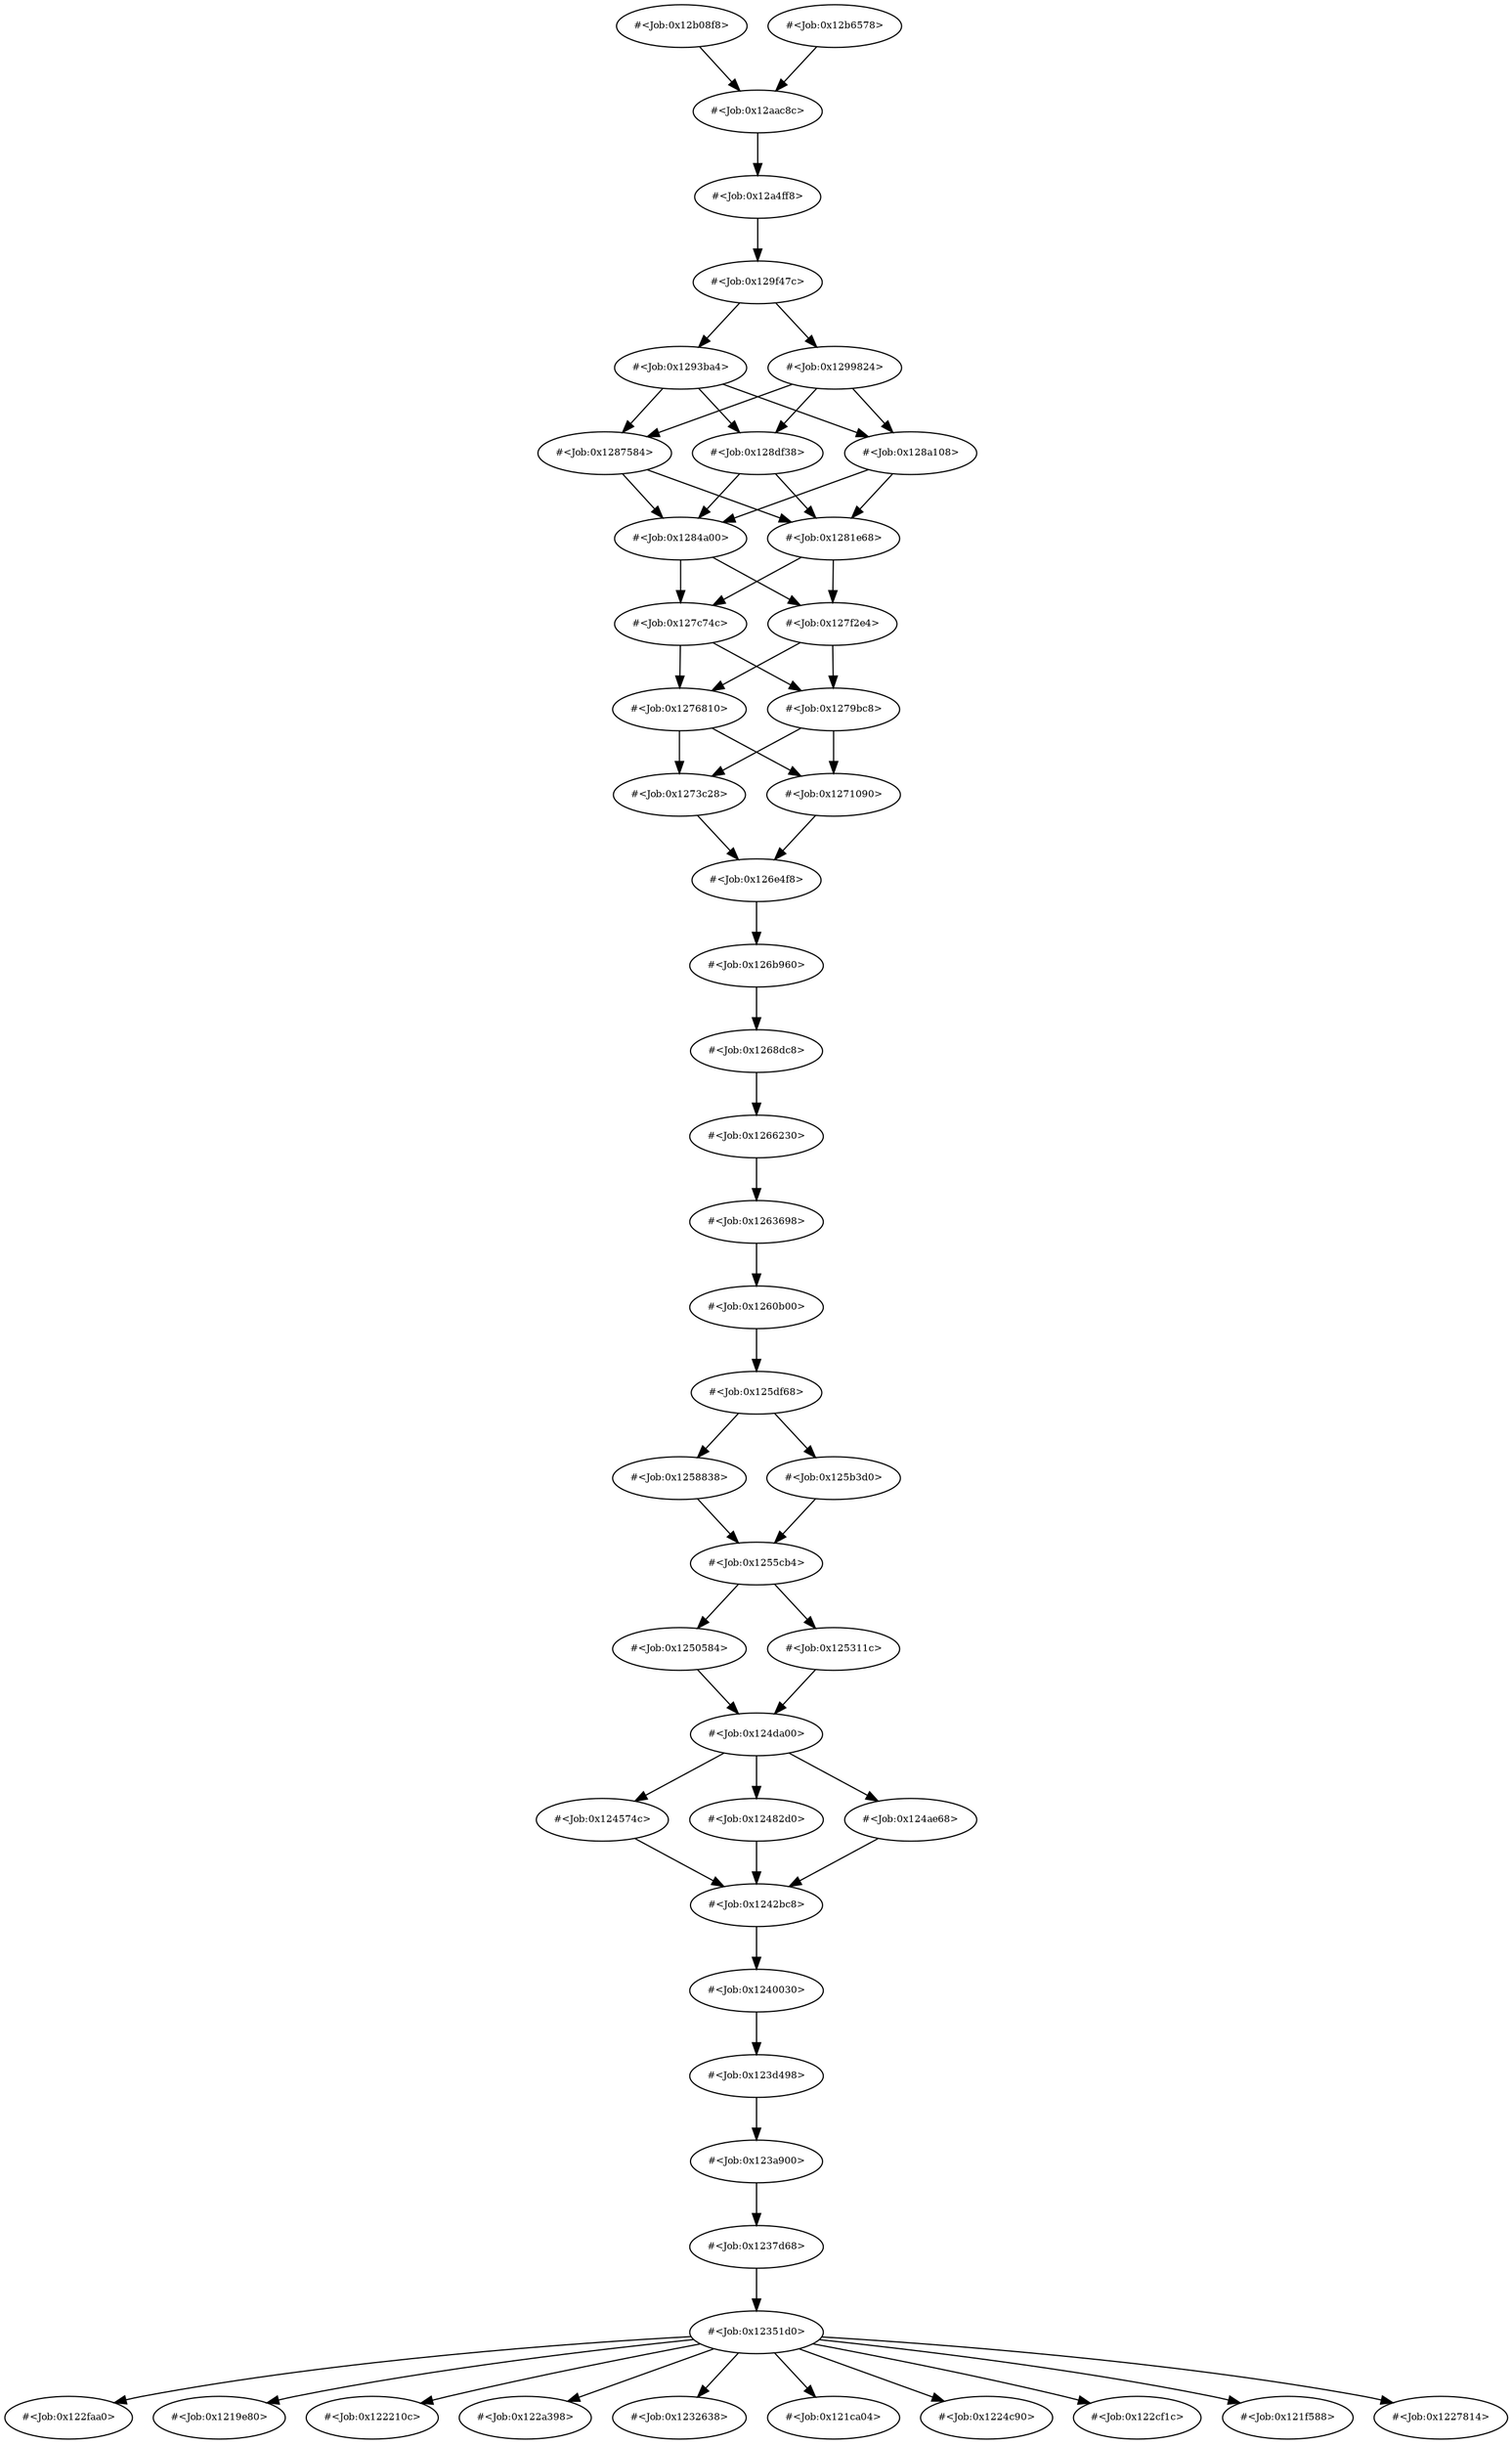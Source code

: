digraph RGL__DirectedAdjacencyGraph {
    "#<Job:0x122faa0>" [
        fontsize = 8,
        label = "#<Job:0x122faa0>"
    ]

    "#<Job:0x125df68>" [
        fontsize = 8,
        label = "#<Job:0x125df68>"
    ]

    "#<Job:0x1293ba4>" [
        fontsize = 8,
        label = "#<Job:0x1293ba4>"
    ]

    "#<Job:0x1219e80>" [
        fontsize = 8,
        label = "#<Job:0x1219e80>"
    ]

    "#<Job:0x123a900>" [
        fontsize = 8,
        label = "#<Job:0x123a900>"
    ]

    "#<Job:0x1255cb4>" [
        fontsize = 8,
        label = "#<Job:0x1255cb4>"
    ]

    "#<Job:0x1268dc8>" [
        fontsize = 8,
        label = "#<Job:0x1268dc8>"
    ]

    "#<Job:0x1276810>" [
        fontsize = 8,
        label = "#<Job:0x1276810>"
    ]

    "#<Job:0x122210c>" [
        fontsize = 8,
        label = "#<Job:0x122210c>"
    ]

    "#<Job:0x124da00>" [
        fontsize = 8,
        label = "#<Job:0x124da00>"
    ]

    "#<Job:0x1273c28>" [
        fontsize = 8,
        label = "#<Job:0x1273c28>"
    ]

    "#<Job:0x1284a00>" [
        fontsize = 8,
        label = "#<Job:0x1284a00>"
    ]

    "#<Job:0x12b08f8>" [
        fontsize = 8,
        label = "#<Job:0x12b08f8>"
    ]

    "#<Job:0x122a398>" [
        fontsize = 8,
        label = "#<Job:0x122a398>"
    ]

    "#<Job:0x1232638>" [
        fontsize = 8,
        label = "#<Job:0x1232638>"
    ]

    "#<Job:0x124574c>" [
        fontsize = 8,
        label = "#<Job:0x124574c>"
    ]

    "#<Job:0x1260b00>" [
        fontsize = 8,
        label = "#<Job:0x1260b00>"
    ]

    "#<Job:0x127c74c>" [
        fontsize = 8,
        label = "#<Job:0x127c74c>"
    ]

    "#<Job:0x123d498>" [
        fontsize = 8,
        label = "#<Job:0x123d498>"
    ]

    "#<Job:0x126b960>" [
        fontsize = 8,
        label = "#<Job:0x126b960>"
    ]

    "#<Job:0x1299824>" [
        fontsize = 8,
        label = "#<Job:0x1299824>"
    ]

    "#<Job:0x121ca04>" [
        fontsize = 8,
        label = "#<Job:0x121ca04>"
    ]

    "#<Job:0x1258838>" [
        fontsize = 8,
        label = "#<Job:0x1258838>"
    ]

    "#<Job:0x12a4ff8>" [
        fontsize = 8,
        label = "#<Job:0x12a4ff8>"
    ]

    "#<Job:0x1224c90>" [
        fontsize = 8,
        label = "#<Job:0x1224c90>"
    ]

    "#<Job:0x12351d0>" [
        fontsize = 8,
        label = "#<Job:0x12351d0>"
    ]

    "#<Job:0x1250584>" [
        fontsize = 8,
        label = "#<Job:0x1250584>"
    ]

    "#<Job:0x1263698>" [
        fontsize = 8,
        label = "#<Job:0x1263698>"
    ]

    "#<Job:0x127f2e4>" [
        fontsize = 8,
        label = "#<Job:0x127f2e4>"
    ]

    "#<Job:0x1287584>" [
        fontsize = 8,
        label = "#<Job:0x1287584>"
    ]

    "#<Job:0x128df38>" [
        fontsize = 8,
        label = "#<Job:0x128df38>"
    ]

    "#<Job:0x12b6578>" [
        fontsize = 8,
        label = "#<Job:0x12b6578>"
    ]

    "#<Job:0x122cf1c>" [
        fontsize = 8,
        label = "#<Job:0x122cf1c>"
    ]

    "#<Job:0x1240030>" [
        fontsize = 8,
        label = "#<Job:0x1240030>"
    ]

    "#<Job:0x12482d0>" [
        fontsize = 8,
        label = "#<Job:0x12482d0>"
    ]

    "#<Job:0x126e4f8>" [
        fontsize = 8,
        label = "#<Job:0x126e4f8>"
    ]

    "#<Job:0x125b3d0>" [
        fontsize = 8,
        label = "#<Job:0x125b3d0>"
    ]

    "#<Job:0x12aac8c>" [
        fontsize = 8,
        label = "#<Job:0x12aac8c>"
    ]

    "#<Job:0x121f588>" [
        fontsize = 8,
        label = "#<Job:0x121f588>"
    ]

    "#<Job:0x1237d68>" [
        fontsize = 8,
        label = "#<Job:0x1237d68>"
    ]

    "#<Job:0x125311c>" [
        fontsize = 8,
        label = "#<Job:0x125311c>"
    ]

    "#<Job:0x1266230>" [
        fontsize = 8,
        label = "#<Job:0x1266230>"
    ]

    "#<Job:0x1227814>" [
        fontsize = 8,
        label = "#<Job:0x1227814>"
    ]

    "#<Job:0x1242bc8>" [
        fontsize = 8,
        label = "#<Job:0x1242bc8>"
    ]

    "#<Job:0x124ae68>" [
        fontsize = 8,
        label = "#<Job:0x124ae68>"
    ]

    "#<Job:0x1271090>" [
        fontsize = 8,
        label = "#<Job:0x1271090>"
    ]

    "#<Job:0x1279bc8>" [
        fontsize = 8,
        label = "#<Job:0x1279bc8>"
    ]

    "#<Job:0x1281e68>" [
        fontsize = 8,
        label = "#<Job:0x1281e68>"
    ]

    "#<Job:0x128a108>" [
        fontsize = 8,
        label = "#<Job:0x128a108>"
    ]

    "#<Job:0x129f47c>" [
        fontsize = 8,
        label = "#<Job:0x129f47c>"
    ]

    "#<Job:0x125df68>" -> "#<Job:0x1258838>" [
        fontsize = 8
    ]

    "#<Job:0x125df68>" -> "#<Job:0x125b3d0>" [
        fontsize = 8
    ]

    "#<Job:0x1293ba4>" -> "#<Job:0x1287584>" [
        fontsize = 8
    ]

    "#<Job:0x1293ba4>" -> "#<Job:0x128df38>" [
        fontsize = 8
    ]

    "#<Job:0x1293ba4>" -> "#<Job:0x128a108>" [
        fontsize = 8
    ]

    "#<Job:0x123a900>" -> "#<Job:0x1237d68>" [
        fontsize = 8
    ]

    "#<Job:0x1255cb4>" -> "#<Job:0x1250584>" [
        fontsize = 8
    ]

    "#<Job:0x1255cb4>" -> "#<Job:0x125311c>" [
        fontsize = 8
    ]

    "#<Job:0x1268dc8>" -> "#<Job:0x1266230>" [
        fontsize = 8
    ]

    "#<Job:0x1276810>" -> "#<Job:0x1273c28>" [
        fontsize = 8
    ]

    "#<Job:0x1276810>" -> "#<Job:0x1271090>" [
        fontsize = 8
    ]

    "#<Job:0x124da00>" -> "#<Job:0x124574c>" [
        fontsize = 8
    ]

    "#<Job:0x124da00>" -> "#<Job:0x12482d0>" [
        fontsize = 8
    ]

    "#<Job:0x124da00>" -> "#<Job:0x124ae68>" [
        fontsize = 8
    ]

    "#<Job:0x1273c28>" -> "#<Job:0x126e4f8>" [
        fontsize = 8
    ]

    "#<Job:0x1284a00>" -> "#<Job:0x127c74c>" [
        fontsize = 8
    ]

    "#<Job:0x1284a00>" -> "#<Job:0x127f2e4>" [
        fontsize = 8
    ]

    "#<Job:0x12b08f8>" -> "#<Job:0x12aac8c>" [
        fontsize = 8
    ]

    "#<Job:0x124574c>" -> "#<Job:0x1242bc8>" [
        fontsize = 8
    ]

    "#<Job:0x1260b00>" -> "#<Job:0x125df68>" [
        fontsize = 8
    ]

    "#<Job:0x127c74c>" -> "#<Job:0x1276810>" [
        fontsize = 8
    ]

    "#<Job:0x127c74c>" -> "#<Job:0x1279bc8>" [
        fontsize = 8
    ]

    "#<Job:0x123d498>" -> "#<Job:0x123a900>" [
        fontsize = 8
    ]

    "#<Job:0x126b960>" -> "#<Job:0x1268dc8>" [
        fontsize = 8
    ]

    "#<Job:0x1299824>" -> "#<Job:0x1287584>" [
        fontsize = 8
    ]

    "#<Job:0x1299824>" -> "#<Job:0x128df38>" [
        fontsize = 8
    ]

    "#<Job:0x1299824>" -> "#<Job:0x128a108>" [
        fontsize = 8
    ]

    "#<Job:0x1258838>" -> "#<Job:0x1255cb4>" [
        fontsize = 8
    ]

    "#<Job:0x12a4ff8>" -> "#<Job:0x129f47c>" [
        fontsize = 8
    ]

    "#<Job:0x12351d0>" -> "#<Job:0x122faa0>" [
        fontsize = 8
    ]

    "#<Job:0x12351d0>" -> "#<Job:0x1219e80>" [
        fontsize = 8
    ]

    "#<Job:0x12351d0>" -> "#<Job:0x122210c>" [
        fontsize = 8
    ]

    "#<Job:0x12351d0>" -> "#<Job:0x122a398>" [
        fontsize = 8
    ]

    "#<Job:0x12351d0>" -> "#<Job:0x1232638>" [
        fontsize = 8
    ]

    "#<Job:0x12351d0>" -> "#<Job:0x121ca04>" [
        fontsize = 8
    ]

    "#<Job:0x12351d0>" -> "#<Job:0x1224c90>" [
        fontsize = 8
    ]

    "#<Job:0x12351d0>" -> "#<Job:0x122cf1c>" [
        fontsize = 8
    ]

    "#<Job:0x12351d0>" -> "#<Job:0x121f588>" [
        fontsize = 8
    ]

    "#<Job:0x12351d0>" -> "#<Job:0x1227814>" [
        fontsize = 8
    ]

    "#<Job:0x1250584>" -> "#<Job:0x124da00>" [
        fontsize = 8
    ]

    "#<Job:0x1263698>" -> "#<Job:0x1260b00>" [
        fontsize = 8
    ]

    "#<Job:0x127f2e4>" -> "#<Job:0x1276810>" [
        fontsize = 8
    ]

    "#<Job:0x127f2e4>" -> "#<Job:0x1279bc8>" [
        fontsize = 8
    ]

    "#<Job:0x1287584>" -> "#<Job:0x1284a00>" [
        fontsize = 8
    ]

    "#<Job:0x1287584>" -> "#<Job:0x1281e68>" [
        fontsize = 8
    ]

    "#<Job:0x128df38>" -> "#<Job:0x1284a00>" [
        fontsize = 8
    ]

    "#<Job:0x128df38>" -> "#<Job:0x1281e68>" [
        fontsize = 8
    ]

    "#<Job:0x12b6578>" -> "#<Job:0x12aac8c>" [
        fontsize = 8
    ]

    "#<Job:0x1240030>" -> "#<Job:0x123d498>" [
        fontsize = 8
    ]

    "#<Job:0x12482d0>" -> "#<Job:0x1242bc8>" [
        fontsize = 8
    ]

    "#<Job:0x126e4f8>" -> "#<Job:0x126b960>" [
        fontsize = 8
    ]

    "#<Job:0x125b3d0>" -> "#<Job:0x1255cb4>" [
        fontsize = 8
    ]

    "#<Job:0x12aac8c>" -> "#<Job:0x12a4ff8>" [
        fontsize = 8
    ]

    "#<Job:0x1237d68>" -> "#<Job:0x12351d0>" [
        fontsize = 8
    ]

    "#<Job:0x125311c>" -> "#<Job:0x124da00>" [
        fontsize = 8
    ]

    "#<Job:0x1266230>" -> "#<Job:0x1263698>" [
        fontsize = 8
    ]

    "#<Job:0x1242bc8>" -> "#<Job:0x1240030>" [
        fontsize = 8
    ]

    "#<Job:0x124ae68>" -> "#<Job:0x1242bc8>" [
        fontsize = 8
    ]

    "#<Job:0x1271090>" -> "#<Job:0x126e4f8>" [
        fontsize = 8
    ]

    "#<Job:0x1279bc8>" -> "#<Job:0x1273c28>" [
        fontsize = 8
    ]

    "#<Job:0x1279bc8>" -> "#<Job:0x1271090>" [
        fontsize = 8
    ]

    "#<Job:0x1281e68>" -> "#<Job:0x127c74c>" [
        fontsize = 8
    ]

    "#<Job:0x1281e68>" -> "#<Job:0x127f2e4>" [
        fontsize = 8
    ]

    "#<Job:0x128a108>" -> "#<Job:0x1284a00>" [
        fontsize = 8
    ]

    "#<Job:0x128a108>" -> "#<Job:0x1281e68>" [
        fontsize = 8
    ]

    "#<Job:0x129f47c>" -> "#<Job:0x1293ba4>" [
        fontsize = 8
    ]

    "#<Job:0x129f47c>" -> "#<Job:0x1299824>" [
        fontsize = 8
    ]
}
